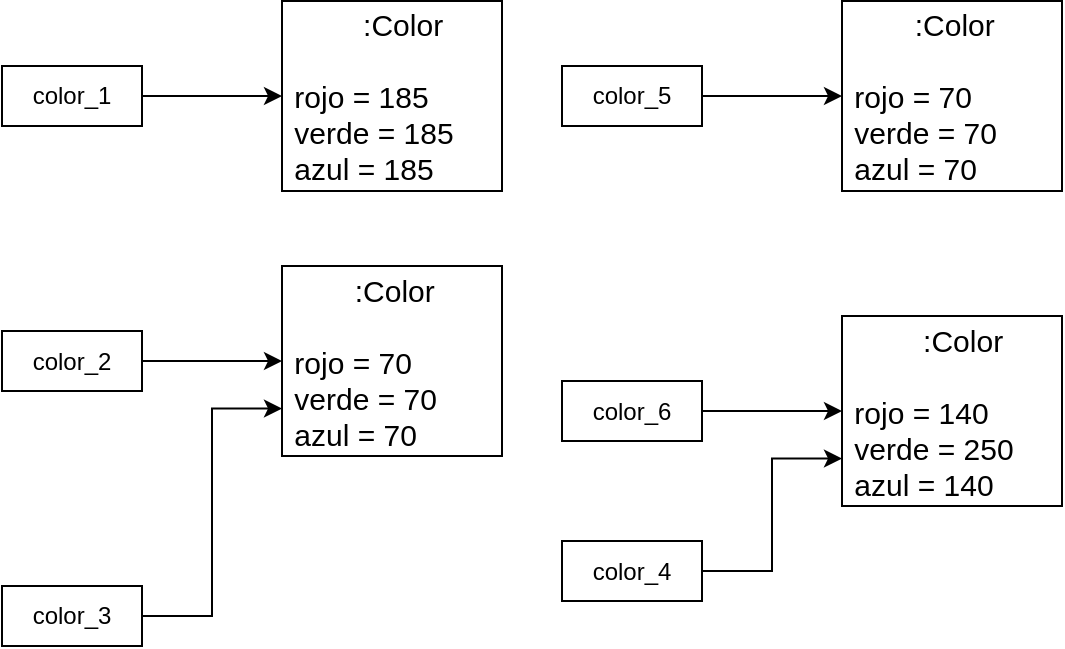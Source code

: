 <mxfile version="24.7.17">
  <diagram id="C5RBs43oDa-KdzZeNtuy" name="Page-1">
    <mxGraphModel dx="532" dy="552" grid="1" gridSize="10" guides="1" tooltips="1" connect="1" arrows="1" fold="1" page="1" pageScale="1" pageWidth="827" pageHeight="1169" math="0" shadow="0">
      <root>
        <mxCell id="WIyWlLk6GJQsqaUBKTNV-0" />
        <mxCell id="WIyWlLk6GJQsqaUBKTNV-1" parent="WIyWlLk6GJQsqaUBKTNV-0" />
        <mxCell id="nULkz5NEjBCyIUYzMR2z-12" style="edgeStyle=orthogonalEdgeStyle;rounded=0;orthogonalLoop=1;jettySize=auto;html=1;entryX=0;entryY=0.5;entryDx=0;entryDy=0;" parent="WIyWlLk6GJQsqaUBKTNV-1" source="nULkz5NEjBCyIUYzMR2z-5" target="nULkz5NEjBCyIUYzMR2z-11" edge="1">
          <mxGeometry relative="1" as="geometry" />
        </mxCell>
        <mxCell id="nULkz5NEjBCyIUYzMR2z-5" value="color_1" style="rounded=0;whiteSpace=wrap;html=1;" parent="WIyWlLk6GJQsqaUBKTNV-1" vertex="1">
          <mxGeometry x="30" y="90" width="70" height="30" as="geometry" />
        </mxCell>
        <mxCell id="nULkz5NEjBCyIUYzMR2z-16" style="edgeStyle=orthogonalEdgeStyle;rounded=0;orthogonalLoop=1;jettySize=auto;html=1;entryX=0;entryY=0.5;entryDx=0;entryDy=0;" parent="WIyWlLk6GJQsqaUBKTNV-1" source="nULkz5NEjBCyIUYzMR2z-8" target="nULkz5NEjBCyIUYzMR2z-14" edge="1">
          <mxGeometry relative="1" as="geometry" />
        </mxCell>
        <mxCell id="nULkz5NEjBCyIUYzMR2z-8" value="color_2" style="rounded=0;whiteSpace=wrap;html=1;" parent="WIyWlLk6GJQsqaUBKTNV-1" vertex="1">
          <mxGeometry x="30" y="222.5" width="70" height="30" as="geometry" />
        </mxCell>
        <mxCell id="lY8CF7outpw7ha09jLSs-4" style="edgeStyle=orthogonalEdgeStyle;rounded=0;orthogonalLoop=1;jettySize=auto;html=1;entryX=0;entryY=0.75;entryDx=0;entryDy=0;" edge="1" parent="WIyWlLk6GJQsqaUBKTNV-1" source="nULkz5NEjBCyIUYzMR2z-9" target="nULkz5NEjBCyIUYzMR2z-14">
          <mxGeometry relative="1" as="geometry" />
        </mxCell>
        <mxCell id="nULkz5NEjBCyIUYzMR2z-9" value="color_3" style="rounded=0;whiteSpace=wrap;html=1;" parent="WIyWlLk6GJQsqaUBKTNV-1" vertex="1">
          <mxGeometry x="30" y="350" width="70" height="30" as="geometry" />
        </mxCell>
        <mxCell id="nULkz5NEjBCyIUYzMR2z-11" value="&lt;div style=&quot;text-align: center; font-size: 15px;&quot;&gt;&lt;span style=&quot;background-color: initial;&quot;&gt;&lt;font style=&quot;font-size: 15px;&quot;&gt;&amp;nbsp; &amp;nbsp; &amp;nbsp; &amp;nbsp; :Color&lt;/font&gt;&lt;/span&gt;&lt;/div&gt;&lt;div style=&quot;font-size: 15px;&quot;&gt;&lt;div style=&quot;&quot;&gt;&lt;font style=&quot;font-size: 15px;&quot;&gt;&lt;br&gt;&lt;/font&gt;&lt;/div&gt;&lt;div style=&quot;&quot;&gt;&lt;font style=&quot;font-size: 15px;&quot;&gt;&amp;nbsp;rojo = 185&lt;/font&gt;&lt;/div&gt;&lt;div style=&quot;&quot;&gt;&lt;font style=&quot;font-size: 15px;&quot;&gt;&amp;nbsp;verde = 185&lt;/font&gt;&lt;/div&gt;&lt;div style=&quot;&quot;&gt;&lt;font style=&quot;font-size: 15px;&quot;&gt;&amp;nbsp;azul = 185&lt;/font&gt;&lt;/div&gt;&lt;/div&gt;" style="rounded=0;whiteSpace=wrap;html=1;align=left;" parent="WIyWlLk6GJQsqaUBKTNV-1" vertex="1">
          <mxGeometry x="170" y="57.5" width="110" height="95" as="geometry" />
        </mxCell>
        <mxCell id="nULkz5NEjBCyIUYzMR2z-14" value="&lt;div style=&quot;text-align: center; font-size: 15px;&quot;&gt;&lt;span style=&quot;background-color: initial;&quot;&gt;&lt;font style=&quot;font-size: 15px;&quot;&gt;&amp;nbsp; &amp;nbsp; &amp;nbsp; &amp;nbsp; :Color&lt;/font&gt;&lt;/span&gt;&lt;/div&gt;&lt;div style=&quot;font-size: 15px;&quot;&gt;&lt;div style=&quot;&quot;&gt;&lt;font style=&quot;font-size: 15px;&quot;&gt;&lt;br&gt;&lt;/font&gt;&lt;/div&gt;&lt;div style=&quot;&quot;&gt;&lt;font style=&quot;font-size: 15px;&quot;&gt;&amp;nbsp;rojo = 70&lt;/font&gt;&lt;/div&gt;&lt;div style=&quot;&quot;&gt;&lt;font style=&quot;font-size: 15px;&quot;&gt;&amp;nbsp;verde = 70&lt;/font&gt;&lt;/div&gt;&lt;div style=&quot;&quot;&gt;&lt;font style=&quot;font-size: 15px;&quot;&gt;&amp;nbsp;azul = 70&lt;/font&gt;&lt;/div&gt;&lt;/div&gt;" style="rounded=0;whiteSpace=wrap;html=1;align=left;" parent="WIyWlLk6GJQsqaUBKTNV-1" vertex="1">
          <mxGeometry x="170" y="190" width="110" height="95" as="geometry" />
        </mxCell>
        <mxCell id="lY8CF7outpw7ha09jLSs-3" style="edgeStyle=orthogonalEdgeStyle;rounded=0;orthogonalLoop=1;jettySize=auto;html=1;entryX=0;entryY=0.75;entryDx=0;entryDy=0;" edge="1" parent="WIyWlLk6GJQsqaUBKTNV-1" source="nULkz5NEjBCyIUYzMR2z-18" target="lY8CF7outpw7ha09jLSs-1">
          <mxGeometry relative="1" as="geometry" />
        </mxCell>
        <mxCell id="nULkz5NEjBCyIUYzMR2z-18" value="color_4" style="rounded=0;whiteSpace=wrap;html=1;" parent="WIyWlLk6GJQsqaUBKTNV-1" vertex="1">
          <mxGeometry x="310" y="327.5" width="70" height="30" as="geometry" />
        </mxCell>
        <mxCell id="nULkz5NEjBCyIUYzMR2z-20" style="edgeStyle=orthogonalEdgeStyle;rounded=0;orthogonalLoop=1;jettySize=auto;html=1;entryX=0;entryY=0.5;entryDx=0;entryDy=0;" parent="WIyWlLk6GJQsqaUBKTNV-1" source="nULkz5NEjBCyIUYzMR2z-21" target="nULkz5NEjBCyIUYzMR2z-22" edge="1">
          <mxGeometry relative="1" as="geometry" />
        </mxCell>
        <mxCell id="nULkz5NEjBCyIUYzMR2z-21" value="color_5" style="rounded=0;whiteSpace=wrap;html=1;" parent="WIyWlLk6GJQsqaUBKTNV-1" vertex="1">
          <mxGeometry x="310" y="90" width="70" height="30" as="geometry" />
        </mxCell>
        <mxCell id="nULkz5NEjBCyIUYzMR2z-22" value="&lt;div style=&quot;text-align: center; font-size: 15px;&quot;&gt;&lt;span style=&quot;background-color: initial;&quot;&gt;&lt;font style=&quot;font-size: 15px;&quot;&gt;&amp;nbsp; &amp;nbsp; &amp;nbsp; &amp;nbsp; :Color&lt;/font&gt;&lt;/span&gt;&lt;/div&gt;&lt;div style=&quot;font-size: 15px;&quot;&gt;&lt;div style=&quot;&quot;&gt;&lt;font style=&quot;font-size: 15px;&quot;&gt;&lt;br&gt;&lt;/font&gt;&lt;/div&gt;&lt;div style=&quot;&quot;&gt;&lt;font style=&quot;font-size: 15px;&quot;&gt;&amp;nbsp;rojo = 70&lt;/font&gt;&lt;/div&gt;&lt;div style=&quot;&quot;&gt;&lt;font style=&quot;font-size: 15px;&quot;&gt;&amp;nbsp;verde = 70&lt;/font&gt;&lt;/div&gt;&lt;div style=&quot;&quot;&gt;&lt;font style=&quot;font-size: 15px;&quot;&gt;&amp;nbsp;azul = 70&lt;/font&gt;&lt;/div&gt;&lt;/div&gt;" style="rounded=0;whiteSpace=wrap;html=1;align=left;" parent="WIyWlLk6GJQsqaUBKTNV-1" vertex="1">
          <mxGeometry x="450" y="57.5" width="110" height="95" as="geometry" />
        </mxCell>
        <mxCell id="lY8CF7outpw7ha09jLSs-2" style="edgeStyle=orthogonalEdgeStyle;rounded=0;orthogonalLoop=1;jettySize=auto;html=1;entryX=0;entryY=0.5;entryDx=0;entryDy=0;" edge="1" parent="WIyWlLk6GJQsqaUBKTNV-1" source="lY8CF7outpw7ha09jLSs-0" target="lY8CF7outpw7ha09jLSs-1">
          <mxGeometry relative="1" as="geometry" />
        </mxCell>
        <mxCell id="lY8CF7outpw7ha09jLSs-0" value="color_6" style="rounded=0;whiteSpace=wrap;html=1;" vertex="1" parent="WIyWlLk6GJQsqaUBKTNV-1">
          <mxGeometry x="310" y="247.5" width="70" height="30" as="geometry" />
        </mxCell>
        <mxCell id="lY8CF7outpw7ha09jLSs-1" value="&lt;div style=&quot;text-align: center; font-size: 15px;&quot;&gt;&lt;span style=&quot;background-color: initial;&quot;&gt;&lt;font style=&quot;font-size: 15px;&quot;&gt;&amp;nbsp; &amp;nbsp; &amp;nbsp; &amp;nbsp; :Color&lt;/font&gt;&lt;/span&gt;&lt;/div&gt;&lt;div style=&quot;font-size: 15px;&quot;&gt;&lt;div style=&quot;&quot;&gt;&lt;font style=&quot;font-size: 15px;&quot;&gt;&lt;br&gt;&lt;/font&gt;&lt;/div&gt;&lt;div style=&quot;&quot;&gt;&lt;font style=&quot;font-size: 15px;&quot;&gt;&amp;nbsp;rojo = 140&lt;/font&gt;&lt;/div&gt;&lt;div style=&quot;&quot;&gt;&lt;font style=&quot;font-size: 15px;&quot;&gt;&amp;nbsp;verde = 250&lt;/font&gt;&lt;/div&gt;&lt;div style=&quot;&quot;&gt;&lt;font style=&quot;font-size: 15px;&quot;&gt;&amp;nbsp;azul = 140&lt;/font&gt;&lt;/div&gt;&lt;/div&gt;" style="rounded=0;whiteSpace=wrap;html=1;align=left;" vertex="1" parent="WIyWlLk6GJQsqaUBKTNV-1">
          <mxGeometry x="450" y="215" width="110" height="95" as="geometry" />
        </mxCell>
      </root>
    </mxGraphModel>
  </diagram>
</mxfile>
